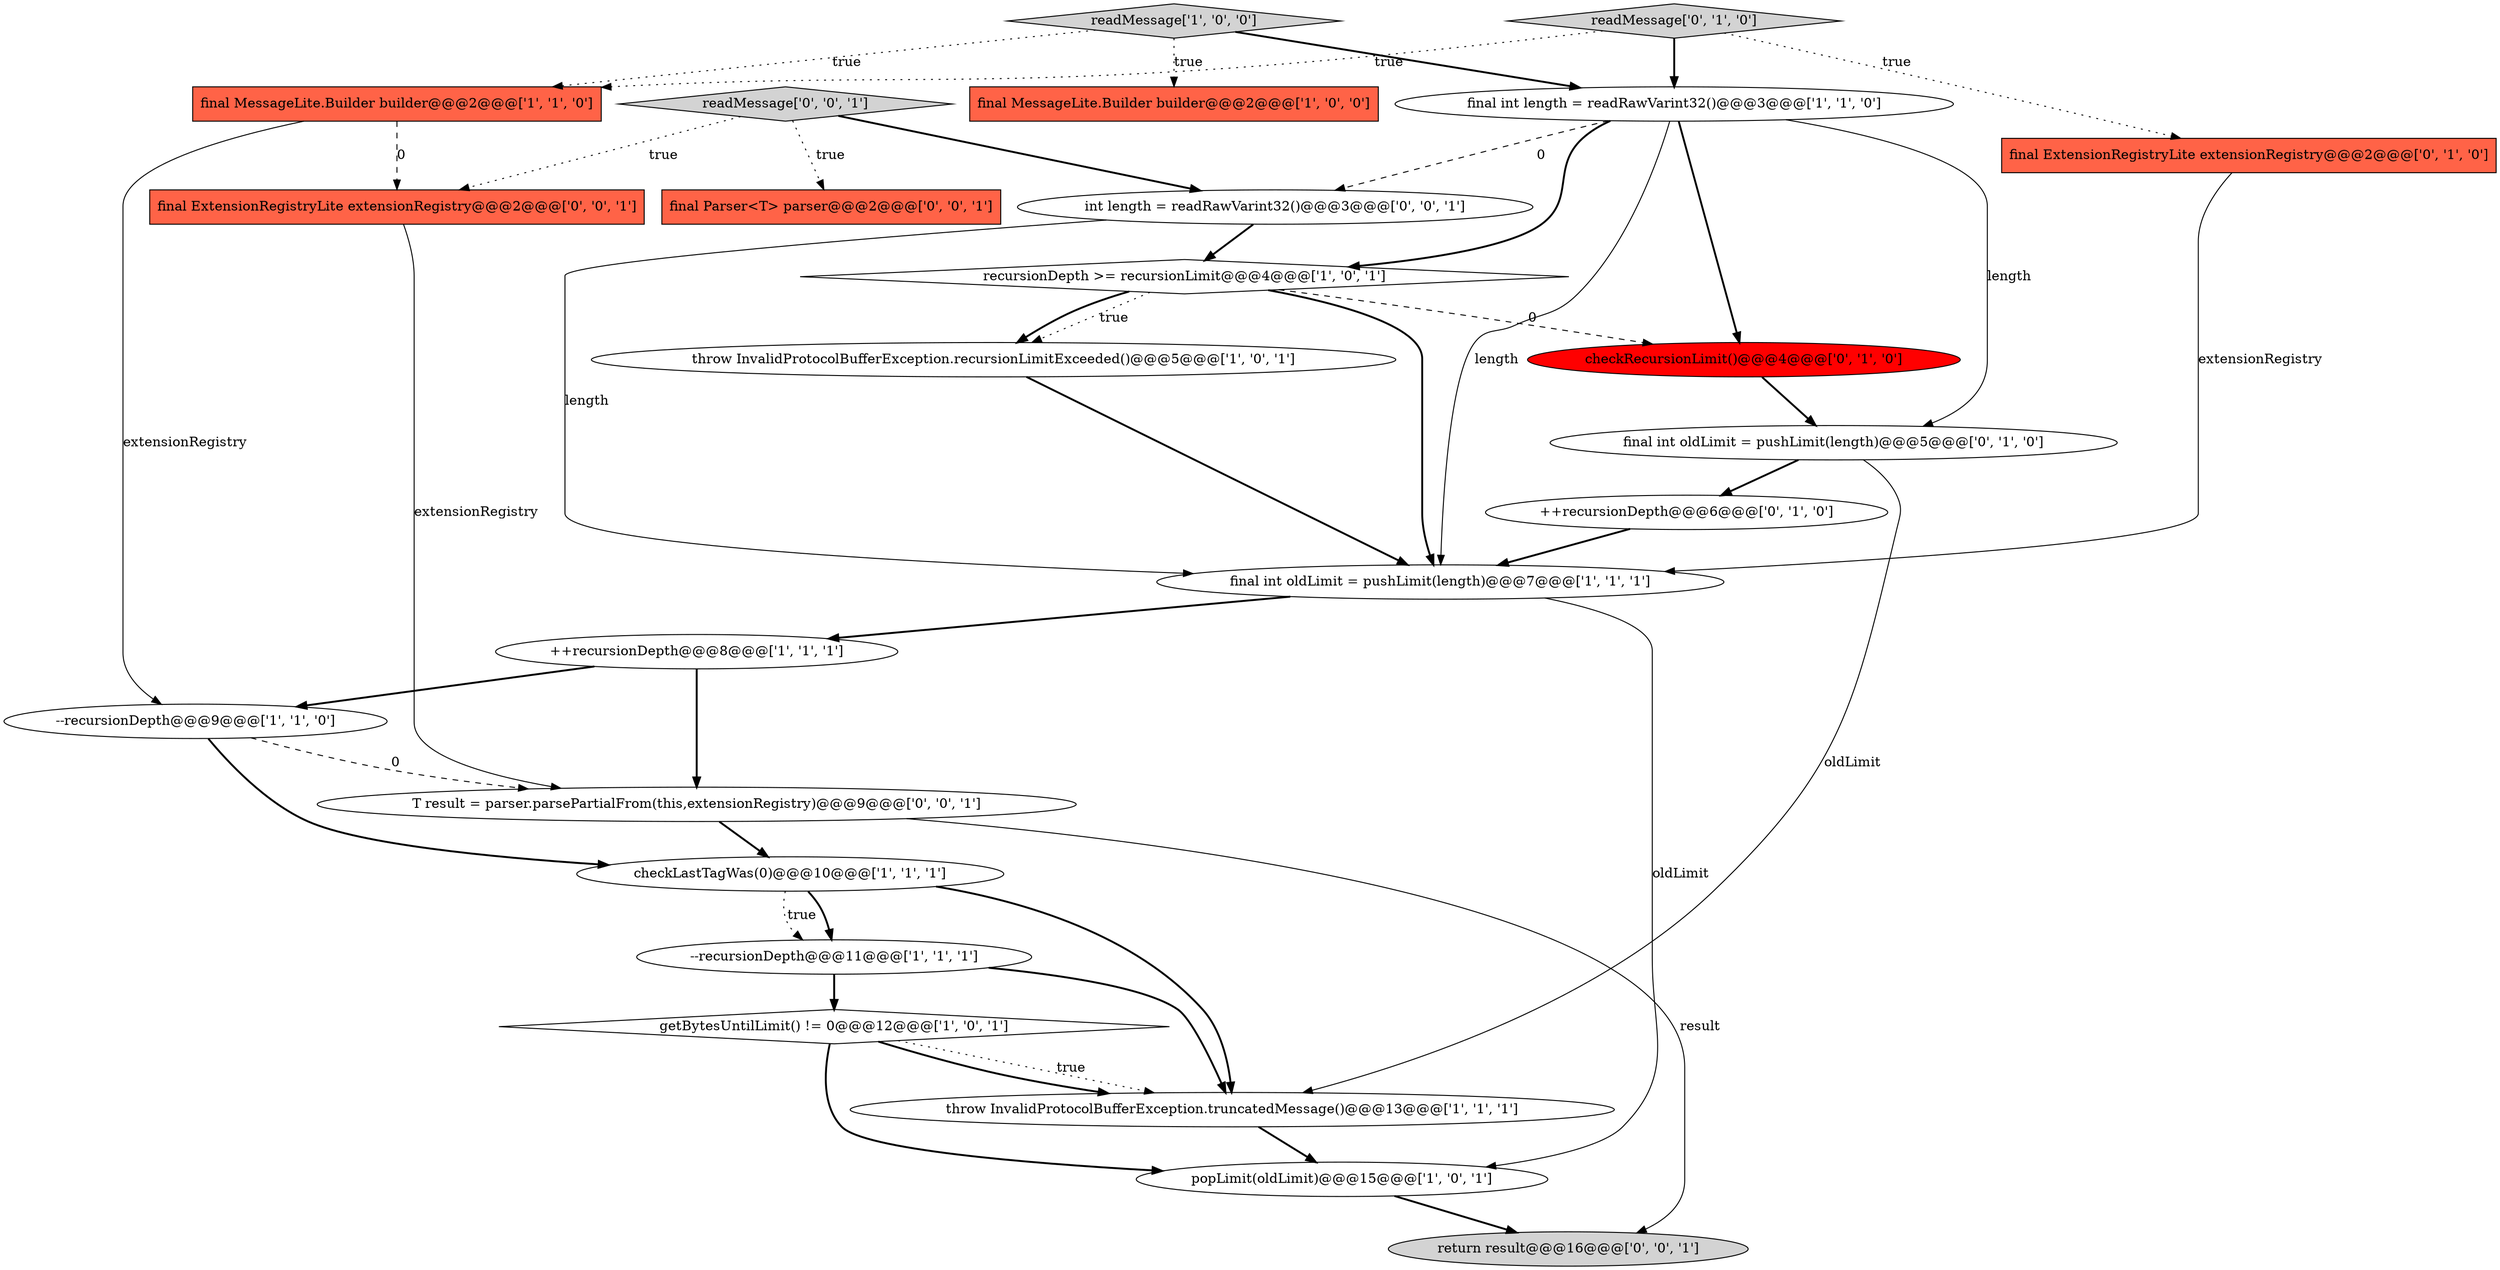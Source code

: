 digraph {
8 [style = filled, label = "popLimit(oldLimit)@@@15@@@['1', '0', '1']", fillcolor = white, shape = ellipse image = "AAA0AAABBB1BBB"];
16 [style = filled, label = "readMessage['0', '1', '0']", fillcolor = lightgray, shape = diamond image = "AAA0AAABBB2BBB"];
9 [style = filled, label = "--recursionDepth@@@11@@@['1', '1', '1']", fillcolor = white, shape = ellipse image = "AAA0AAABBB1BBB"];
12 [style = filled, label = "checkLastTagWas(0)@@@10@@@['1', '1', '1']", fillcolor = white, shape = ellipse image = "AAA0AAABBB1BBB"];
22 [style = filled, label = "final Parser<T> parser@@@2@@@['0', '0', '1']", fillcolor = tomato, shape = box image = "AAA0AAABBB3BBB"];
1 [style = filled, label = "final MessageLite.Builder builder@@@2@@@['1', '0', '0']", fillcolor = tomato, shape = box image = "AAA0AAABBB1BBB"];
23 [style = filled, label = "readMessage['0', '0', '1']", fillcolor = lightgray, shape = diamond image = "AAA0AAABBB3BBB"];
5 [style = filled, label = "final int oldLimit = pushLimit(length)@@@7@@@['1', '1', '1']", fillcolor = white, shape = ellipse image = "AAA0AAABBB1BBB"];
4 [style = filled, label = "getBytesUntilLimit() != 0@@@12@@@['1', '0', '1']", fillcolor = white, shape = diamond image = "AAA0AAABBB1BBB"];
21 [style = filled, label = "return result@@@16@@@['0', '0', '1']", fillcolor = lightgray, shape = ellipse image = "AAA0AAABBB3BBB"];
15 [style = filled, label = "final ExtensionRegistryLite extensionRegistry@@@2@@@['0', '1', '0']", fillcolor = tomato, shape = box image = "AAA0AAABBB2BBB"];
14 [style = filled, label = "checkRecursionLimit()@@@4@@@['0', '1', '0']", fillcolor = red, shape = ellipse image = "AAA1AAABBB2BBB"];
20 [style = filled, label = "T result = parser.parsePartialFrom(this,extensionRegistry)@@@9@@@['0', '0', '1']", fillcolor = white, shape = ellipse image = "AAA0AAABBB3BBB"];
0 [style = filled, label = "throw InvalidProtocolBufferException.recursionLimitExceeded()@@@5@@@['1', '0', '1']", fillcolor = white, shape = ellipse image = "AAA0AAABBB1BBB"];
19 [style = filled, label = "int length = readRawVarint32()@@@3@@@['0', '0', '1']", fillcolor = white, shape = ellipse image = "AAA0AAABBB3BBB"];
17 [style = filled, label = "++recursionDepth@@@6@@@['0', '1', '0']", fillcolor = white, shape = ellipse image = "AAA0AAABBB2BBB"];
24 [style = filled, label = "final ExtensionRegistryLite extensionRegistry@@@2@@@['0', '0', '1']", fillcolor = tomato, shape = box image = "AAA0AAABBB3BBB"];
11 [style = filled, label = "final MessageLite.Builder builder@@@2@@@['1', '1', '0']", fillcolor = tomato, shape = box image = "AAA0AAABBB1BBB"];
13 [style = filled, label = "--recursionDepth@@@9@@@['1', '1', '0']", fillcolor = white, shape = ellipse image = "AAA0AAABBB1BBB"];
2 [style = filled, label = "recursionDepth >= recursionLimit@@@4@@@['1', '0', '1']", fillcolor = white, shape = diamond image = "AAA0AAABBB1BBB"];
7 [style = filled, label = "final int length = readRawVarint32()@@@3@@@['1', '1', '0']", fillcolor = white, shape = ellipse image = "AAA0AAABBB1BBB"];
10 [style = filled, label = "++recursionDepth@@@8@@@['1', '1', '1']", fillcolor = white, shape = ellipse image = "AAA0AAABBB1BBB"];
6 [style = filled, label = "throw InvalidProtocolBufferException.truncatedMessage()@@@13@@@['1', '1', '1']", fillcolor = white, shape = ellipse image = "AAA0AAABBB1BBB"];
3 [style = filled, label = "readMessage['1', '0', '0']", fillcolor = lightgray, shape = diamond image = "AAA0AAABBB1BBB"];
18 [style = filled, label = "final int oldLimit = pushLimit(length)@@@5@@@['0', '1', '0']", fillcolor = white, shape = ellipse image = "AAA0AAABBB2BBB"];
4->6 [style = dotted, label="true"];
3->11 [style = dotted, label="true"];
5->10 [style = bold, label=""];
11->13 [style = solid, label="extensionRegistry"];
17->5 [style = bold, label=""];
2->5 [style = bold, label=""];
10->20 [style = bold, label=""];
2->0 [style = dotted, label="true"];
23->22 [style = dotted, label="true"];
4->6 [style = bold, label=""];
20->21 [style = solid, label="result"];
13->20 [style = dashed, label="0"];
9->4 [style = bold, label=""];
16->15 [style = dotted, label="true"];
16->7 [style = bold, label=""];
7->18 [style = solid, label="length"];
18->17 [style = bold, label=""];
7->5 [style = solid, label="length"];
19->5 [style = solid, label="length"];
19->2 [style = bold, label=""];
5->8 [style = solid, label="oldLimit"];
12->9 [style = bold, label=""];
12->6 [style = bold, label=""];
9->6 [style = bold, label=""];
7->14 [style = bold, label=""];
15->5 [style = solid, label="extensionRegistry"];
2->0 [style = bold, label=""];
13->12 [style = bold, label=""];
2->14 [style = dashed, label="0"];
10->13 [style = bold, label=""];
3->7 [style = bold, label=""];
7->19 [style = dashed, label="0"];
7->2 [style = bold, label=""];
23->19 [style = bold, label=""];
6->8 [style = bold, label=""];
20->12 [style = bold, label=""];
11->24 [style = dashed, label="0"];
8->21 [style = bold, label=""];
4->8 [style = bold, label=""];
14->18 [style = bold, label=""];
18->6 [style = solid, label="oldLimit"];
16->11 [style = dotted, label="true"];
3->1 [style = dotted, label="true"];
23->24 [style = dotted, label="true"];
0->5 [style = bold, label=""];
12->9 [style = dotted, label="true"];
24->20 [style = solid, label="extensionRegistry"];
}
